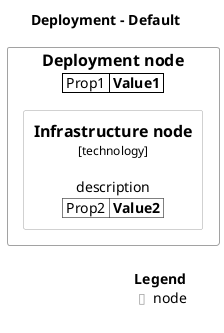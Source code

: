 @startuml
set separator none
title Deployment - Default

top to bottom direction

!include <C4/C4>
!include <C4/C4_Context>
!include <C4/C4_Deployment>

WithoutPropertyHeader()
AddProperty("Prop1","Value1")
Deployment_Node(Default.Deploymentnode, "Deployment node", $type="", $descr="", $tags="", $link="") {
  WithoutPropertyHeader()
  AddProperty("Prop2","Value2")
  Deployment_Node(Default.Deploymentnode.Infrastructurenode, "Infrastructure node", $type="technology", $descr="description", $tags="", $link="")
}


SHOW_LEGEND(true)
@enduml